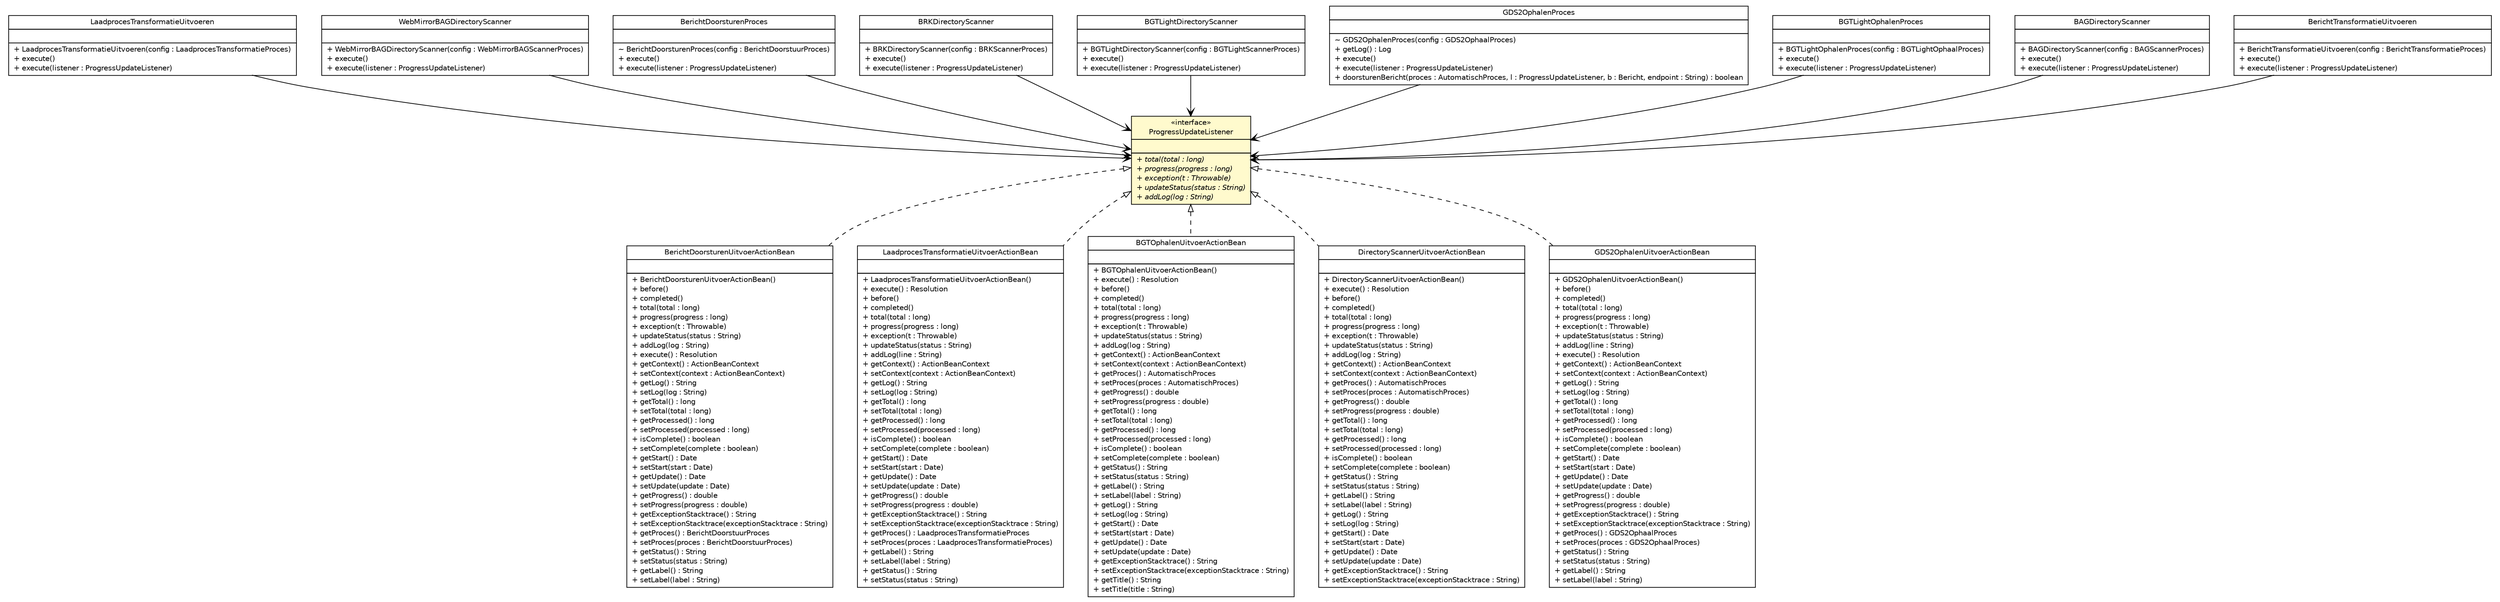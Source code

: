 #!/usr/local/bin/dot
#
# Class diagram 
# Generated by UMLGraph version R5_6-24-gf6e263 (http://www.umlgraph.org/)
#

digraph G {
	edge [fontname="Helvetica",fontsize=10,labelfontname="Helvetica",labelfontsize=10];
	node [fontname="Helvetica",fontsize=10,shape=plaintext];
	nodesep=0.25;
	ranksep=0.5;
	// nl.b3p.brmo.service.stripes.BerichtDoorsturenUitvoerActionBean
	c1574 [label=<<table title="nl.b3p.brmo.service.stripes.BerichtDoorsturenUitvoerActionBean" border="0" cellborder="1" cellspacing="0" cellpadding="2" port="p" href="../stripes/BerichtDoorsturenUitvoerActionBean.html">
		<tr><td><table border="0" cellspacing="0" cellpadding="1">
<tr><td align="center" balign="center"> BerichtDoorsturenUitvoerActionBean </td></tr>
		</table></td></tr>
		<tr><td><table border="0" cellspacing="0" cellpadding="1">
<tr><td align="left" balign="left">  </td></tr>
		</table></td></tr>
		<tr><td><table border="0" cellspacing="0" cellpadding="1">
<tr><td align="left" balign="left"> + BerichtDoorsturenUitvoerActionBean() </td></tr>
<tr><td align="left" balign="left"> + before() </td></tr>
<tr><td align="left" balign="left"> + completed() </td></tr>
<tr><td align="left" balign="left"> + total(total : long) </td></tr>
<tr><td align="left" balign="left"> + progress(progress : long) </td></tr>
<tr><td align="left" balign="left"> + exception(t : Throwable) </td></tr>
<tr><td align="left" balign="left"> + updateStatus(status : String) </td></tr>
<tr><td align="left" balign="left"> + addLog(log : String) </td></tr>
<tr><td align="left" balign="left"> + execute() : Resolution </td></tr>
<tr><td align="left" balign="left"> + getContext() : ActionBeanContext </td></tr>
<tr><td align="left" balign="left"> + setContext(context : ActionBeanContext) </td></tr>
<tr><td align="left" balign="left"> + getLog() : String </td></tr>
<tr><td align="left" balign="left"> + setLog(log : String) </td></tr>
<tr><td align="left" balign="left"> + getTotal() : long </td></tr>
<tr><td align="left" balign="left"> + setTotal(total : long) </td></tr>
<tr><td align="left" balign="left"> + getProcessed() : long </td></tr>
<tr><td align="left" balign="left"> + setProcessed(processed : long) </td></tr>
<tr><td align="left" balign="left"> + isComplete() : boolean </td></tr>
<tr><td align="left" balign="left"> + setComplete(complete : boolean) </td></tr>
<tr><td align="left" balign="left"> + getStart() : Date </td></tr>
<tr><td align="left" balign="left"> + setStart(start : Date) </td></tr>
<tr><td align="left" balign="left"> + getUpdate() : Date </td></tr>
<tr><td align="left" balign="left"> + setUpdate(update : Date) </td></tr>
<tr><td align="left" balign="left"> + getProgress() : double </td></tr>
<tr><td align="left" balign="left"> + setProgress(progress : double) </td></tr>
<tr><td align="left" balign="left"> + getExceptionStacktrace() : String </td></tr>
<tr><td align="left" balign="left"> + setExceptionStacktrace(exceptionStacktrace : String) </td></tr>
<tr><td align="left" balign="left"> + getProces() : BerichtDoorstuurProces </td></tr>
<tr><td align="left" balign="left"> + setProces(proces : BerichtDoorstuurProces) </td></tr>
<tr><td align="left" balign="left"> + getStatus() : String </td></tr>
<tr><td align="left" balign="left"> + setStatus(status : String) </td></tr>
<tr><td align="left" balign="left"> + getLabel() : String </td></tr>
<tr><td align="left" balign="left"> + setLabel(label : String) </td></tr>
		</table></td></tr>
		</table>>, URL="../stripes/BerichtDoorsturenUitvoerActionBean.html", fontname="Helvetica", fontcolor="black", fontsize=10.0];
	// nl.b3p.brmo.service.stripes.LaadprocesTransformatieUitvoerActionBean
	c1575 [label=<<table title="nl.b3p.brmo.service.stripes.LaadprocesTransformatieUitvoerActionBean" border="0" cellborder="1" cellspacing="0" cellpadding="2" port="p" href="../stripes/LaadprocesTransformatieUitvoerActionBean.html">
		<tr><td><table border="0" cellspacing="0" cellpadding="1">
<tr><td align="center" balign="center"> LaadprocesTransformatieUitvoerActionBean </td></tr>
		</table></td></tr>
		<tr><td><table border="0" cellspacing="0" cellpadding="1">
<tr><td align="left" balign="left">  </td></tr>
		</table></td></tr>
		<tr><td><table border="0" cellspacing="0" cellpadding="1">
<tr><td align="left" balign="left"> + LaadprocesTransformatieUitvoerActionBean() </td></tr>
<tr><td align="left" balign="left"> + execute() : Resolution </td></tr>
<tr><td align="left" balign="left"> + before() </td></tr>
<tr><td align="left" balign="left"> + completed() </td></tr>
<tr><td align="left" balign="left"> + total(total : long) </td></tr>
<tr><td align="left" balign="left"> + progress(progress : long) </td></tr>
<tr><td align="left" balign="left"> + exception(t : Throwable) </td></tr>
<tr><td align="left" balign="left"> + updateStatus(status : String) </td></tr>
<tr><td align="left" balign="left"> + addLog(line : String) </td></tr>
<tr><td align="left" balign="left"> + getContext() : ActionBeanContext </td></tr>
<tr><td align="left" balign="left"> + setContext(context : ActionBeanContext) </td></tr>
<tr><td align="left" balign="left"> + getLog() : String </td></tr>
<tr><td align="left" balign="left"> + setLog(log : String) </td></tr>
<tr><td align="left" balign="left"> + getTotal() : long </td></tr>
<tr><td align="left" balign="left"> + setTotal(total : long) </td></tr>
<tr><td align="left" balign="left"> + getProcessed() : long </td></tr>
<tr><td align="left" balign="left"> + setProcessed(processed : long) </td></tr>
<tr><td align="left" balign="left"> + isComplete() : boolean </td></tr>
<tr><td align="left" balign="left"> + setComplete(complete : boolean) </td></tr>
<tr><td align="left" balign="left"> + getStart() : Date </td></tr>
<tr><td align="left" balign="left"> + setStart(start : Date) </td></tr>
<tr><td align="left" balign="left"> + getUpdate() : Date </td></tr>
<tr><td align="left" balign="left"> + setUpdate(update : Date) </td></tr>
<tr><td align="left" balign="left"> + getProgress() : double </td></tr>
<tr><td align="left" balign="left"> + setProgress(progress : double) </td></tr>
<tr><td align="left" balign="left"> + getExceptionStacktrace() : String </td></tr>
<tr><td align="left" balign="left"> + setExceptionStacktrace(exceptionStacktrace : String) </td></tr>
<tr><td align="left" balign="left"> + getProces() : LaadprocesTransformatieProces </td></tr>
<tr><td align="left" balign="left"> + setProces(proces : LaadprocesTransformatieProces) </td></tr>
<tr><td align="left" balign="left"> + getLabel() : String </td></tr>
<tr><td align="left" balign="left"> + setLabel(label : String) </td></tr>
<tr><td align="left" balign="left"> + getStatus() : String </td></tr>
<tr><td align="left" balign="left"> + setStatus(status : String) </td></tr>
		</table></td></tr>
		</table>>, URL="../stripes/LaadprocesTransformatieUitvoerActionBean.html", fontname="Helvetica", fontcolor="black", fontsize=10.0];
	// nl.b3p.brmo.service.stripes.BGTOphalenUitvoerActionBean
	c1579 [label=<<table title="nl.b3p.brmo.service.stripes.BGTOphalenUitvoerActionBean" border="0" cellborder="1" cellspacing="0" cellpadding="2" port="p" href="../stripes/BGTOphalenUitvoerActionBean.html">
		<tr><td><table border="0" cellspacing="0" cellpadding="1">
<tr><td align="center" balign="center"> BGTOphalenUitvoerActionBean </td></tr>
		</table></td></tr>
		<tr><td><table border="0" cellspacing="0" cellpadding="1">
<tr><td align="left" balign="left">  </td></tr>
		</table></td></tr>
		<tr><td><table border="0" cellspacing="0" cellpadding="1">
<tr><td align="left" balign="left"> + BGTOphalenUitvoerActionBean() </td></tr>
<tr><td align="left" balign="left"> + execute() : Resolution </td></tr>
<tr><td align="left" balign="left"> + before() </td></tr>
<tr><td align="left" balign="left"> + completed() </td></tr>
<tr><td align="left" balign="left"> + total(total : long) </td></tr>
<tr><td align="left" balign="left"> + progress(progress : long) </td></tr>
<tr><td align="left" balign="left"> + exception(t : Throwable) </td></tr>
<tr><td align="left" balign="left"> + updateStatus(status : String) </td></tr>
<tr><td align="left" balign="left"> + addLog(log : String) </td></tr>
<tr><td align="left" balign="left"> + getContext() : ActionBeanContext </td></tr>
<tr><td align="left" balign="left"> + setContext(context : ActionBeanContext) </td></tr>
<tr><td align="left" balign="left"> + getProces() : AutomatischProces </td></tr>
<tr><td align="left" balign="left"> + setProces(proces : AutomatischProces) </td></tr>
<tr><td align="left" balign="left"> + getProgress() : double </td></tr>
<tr><td align="left" balign="left"> + setProgress(progress : double) </td></tr>
<tr><td align="left" balign="left"> + getTotal() : long </td></tr>
<tr><td align="left" balign="left"> + setTotal(total : long) </td></tr>
<tr><td align="left" balign="left"> + getProcessed() : long </td></tr>
<tr><td align="left" balign="left"> + setProcessed(processed : long) </td></tr>
<tr><td align="left" balign="left"> + isComplete() : boolean </td></tr>
<tr><td align="left" balign="left"> + setComplete(complete : boolean) </td></tr>
<tr><td align="left" balign="left"> + getStatus() : String </td></tr>
<tr><td align="left" balign="left"> + setStatus(status : String) </td></tr>
<tr><td align="left" balign="left"> + getLabel() : String </td></tr>
<tr><td align="left" balign="left"> + setLabel(label : String) </td></tr>
<tr><td align="left" balign="left"> + getLog() : String </td></tr>
<tr><td align="left" balign="left"> + setLog(log : String) </td></tr>
<tr><td align="left" balign="left"> + getStart() : Date </td></tr>
<tr><td align="left" balign="left"> + setStart(start : Date) </td></tr>
<tr><td align="left" balign="left"> + getUpdate() : Date </td></tr>
<tr><td align="left" balign="left"> + setUpdate(update : Date) </td></tr>
<tr><td align="left" balign="left"> + getExceptionStacktrace() : String </td></tr>
<tr><td align="left" balign="left"> + setExceptionStacktrace(exceptionStacktrace : String) </td></tr>
<tr><td align="left" balign="left"> + getTitle() : String </td></tr>
<tr><td align="left" balign="left"> + setTitle(title : String) </td></tr>
		</table></td></tr>
		</table>>, URL="../stripes/BGTOphalenUitvoerActionBean.html", fontname="Helvetica", fontcolor="black", fontsize=10.0];
	// nl.b3p.brmo.service.stripes.DirectoryScannerUitvoerActionBean
	c1586 [label=<<table title="nl.b3p.brmo.service.stripes.DirectoryScannerUitvoerActionBean" border="0" cellborder="1" cellspacing="0" cellpadding="2" port="p" href="../stripes/DirectoryScannerUitvoerActionBean.html">
		<tr><td><table border="0" cellspacing="0" cellpadding="1">
<tr><td align="center" balign="center"> DirectoryScannerUitvoerActionBean </td></tr>
		</table></td></tr>
		<tr><td><table border="0" cellspacing="0" cellpadding="1">
<tr><td align="left" balign="left">  </td></tr>
		</table></td></tr>
		<tr><td><table border="0" cellspacing="0" cellpadding="1">
<tr><td align="left" balign="left"> + DirectoryScannerUitvoerActionBean() </td></tr>
<tr><td align="left" balign="left"> + execute() : Resolution </td></tr>
<tr><td align="left" balign="left"> + before() </td></tr>
<tr><td align="left" balign="left"> + completed() </td></tr>
<tr><td align="left" balign="left"> + total(total : long) </td></tr>
<tr><td align="left" balign="left"> + progress(progress : long) </td></tr>
<tr><td align="left" balign="left"> + exception(t : Throwable) </td></tr>
<tr><td align="left" balign="left"> + updateStatus(status : String) </td></tr>
<tr><td align="left" balign="left"> + addLog(log : String) </td></tr>
<tr><td align="left" balign="left"> + getContext() : ActionBeanContext </td></tr>
<tr><td align="left" balign="left"> + setContext(context : ActionBeanContext) </td></tr>
<tr><td align="left" balign="left"> + getProces() : AutomatischProces </td></tr>
<tr><td align="left" balign="left"> + setProces(proces : AutomatischProces) </td></tr>
<tr><td align="left" balign="left"> + getProgress() : double </td></tr>
<tr><td align="left" balign="left"> + setProgress(progress : double) </td></tr>
<tr><td align="left" balign="left"> + getTotal() : long </td></tr>
<tr><td align="left" balign="left"> + setTotal(total : long) </td></tr>
<tr><td align="left" balign="left"> + getProcessed() : long </td></tr>
<tr><td align="left" balign="left"> + setProcessed(processed : long) </td></tr>
<tr><td align="left" balign="left"> + isComplete() : boolean </td></tr>
<tr><td align="left" balign="left"> + setComplete(complete : boolean) </td></tr>
<tr><td align="left" balign="left"> + getStatus() : String </td></tr>
<tr><td align="left" balign="left"> + setStatus(status : String) </td></tr>
<tr><td align="left" balign="left"> + getLabel() : String </td></tr>
<tr><td align="left" balign="left"> + setLabel(label : String) </td></tr>
<tr><td align="left" balign="left"> + getLog() : String </td></tr>
<tr><td align="left" balign="left"> + setLog(log : String) </td></tr>
<tr><td align="left" balign="left"> + getStart() : Date </td></tr>
<tr><td align="left" balign="left"> + setStart(start : Date) </td></tr>
<tr><td align="left" balign="left"> + getUpdate() : Date </td></tr>
<tr><td align="left" balign="left"> + setUpdate(update : Date) </td></tr>
<tr><td align="left" balign="left"> + getExceptionStacktrace() : String </td></tr>
<tr><td align="left" balign="left"> + setExceptionStacktrace(exceptionStacktrace : String) </td></tr>
		</table></td></tr>
		</table>>, URL="../stripes/DirectoryScannerUitvoerActionBean.html", fontname="Helvetica", fontcolor="black", fontsize=10.0];
	// nl.b3p.brmo.service.stripes.GDS2OphalenUitvoerActionBean
	c1587 [label=<<table title="nl.b3p.brmo.service.stripes.GDS2OphalenUitvoerActionBean" border="0" cellborder="1" cellspacing="0" cellpadding="2" port="p" href="../stripes/GDS2OphalenUitvoerActionBean.html">
		<tr><td><table border="0" cellspacing="0" cellpadding="1">
<tr><td align="center" balign="center"> GDS2OphalenUitvoerActionBean </td></tr>
		</table></td></tr>
		<tr><td><table border="0" cellspacing="0" cellpadding="1">
<tr><td align="left" balign="left">  </td></tr>
		</table></td></tr>
		<tr><td><table border="0" cellspacing="0" cellpadding="1">
<tr><td align="left" balign="left"> + GDS2OphalenUitvoerActionBean() </td></tr>
<tr><td align="left" balign="left"> + before() </td></tr>
<tr><td align="left" balign="left"> + completed() </td></tr>
<tr><td align="left" balign="left"> + total(total : long) </td></tr>
<tr><td align="left" balign="left"> + progress(progress : long) </td></tr>
<tr><td align="left" balign="left"> + exception(t : Throwable) </td></tr>
<tr><td align="left" balign="left"> + updateStatus(status : String) </td></tr>
<tr><td align="left" balign="left"> + addLog(line : String) </td></tr>
<tr><td align="left" balign="left"> + execute() : Resolution </td></tr>
<tr><td align="left" balign="left"> + getContext() : ActionBeanContext </td></tr>
<tr><td align="left" balign="left"> + setContext(context : ActionBeanContext) </td></tr>
<tr><td align="left" balign="left"> + getLog() : String </td></tr>
<tr><td align="left" balign="left"> + setLog(log : String) </td></tr>
<tr><td align="left" balign="left"> + getTotal() : long </td></tr>
<tr><td align="left" balign="left"> + setTotal(total : long) </td></tr>
<tr><td align="left" balign="left"> + getProcessed() : long </td></tr>
<tr><td align="left" balign="left"> + setProcessed(processed : long) </td></tr>
<tr><td align="left" balign="left"> + isComplete() : boolean </td></tr>
<tr><td align="left" balign="left"> + setComplete(complete : boolean) </td></tr>
<tr><td align="left" balign="left"> + getStart() : Date </td></tr>
<tr><td align="left" balign="left"> + setStart(start : Date) </td></tr>
<tr><td align="left" balign="left"> + getUpdate() : Date </td></tr>
<tr><td align="left" balign="left"> + setUpdate(update : Date) </td></tr>
<tr><td align="left" balign="left"> + getProgress() : double </td></tr>
<tr><td align="left" balign="left"> + setProgress(progress : double) </td></tr>
<tr><td align="left" balign="left"> + getExceptionStacktrace() : String </td></tr>
<tr><td align="left" balign="left"> + setExceptionStacktrace(exceptionStacktrace : String) </td></tr>
<tr><td align="left" balign="left"> + getProces() : GDS2OphaalProces </td></tr>
<tr><td align="left" balign="left"> + setProces(proces : GDS2OphaalProces) </td></tr>
<tr><td align="left" balign="left"> + getStatus() : String </td></tr>
<tr><td align="left" balign="left"> + setStatus(status : String) </td></tr>
<tr><td align="left" balign="left"> + getLabel() : String </td></tr>
<tr><td align="left" balign="left"> + setLabel(label : String) </td></tr>
		</table></td></tr>
		</table>>, URL="../stripes/GDS2OphalenUitvoerActionBean.html", fontname="Helvetica", fontcolor="black", fontsize=10.0];
	// nl.b3p.brmo.service.scanner.LaadprocesTransformatieUitvoeren
	c1594 [label=<<table title="nl.b3p.brmo.service.scanner.LaadprocesTransformatieUitvoeren" border="0" cellborder="1" cellspacing="0" cellpadding="2" port="p" href="./LaadprocesTransformatieUitvoeren.html">
		<tr><td><table border="0" cellspacing="0" cellpadding="1">
<tr><td align="center" balign="center"> LaadprocesTransformatieUitvoeren </td></tr>
		</table></td></tr>
		<tr><td><table border="0" cellspacing="0" cellpadding="1">
<tr><td align="left" balign="left">  </td></tr>
		</table></td></tr>
		<tr><td><table border="0" cellspacing="0" cellpadding="1">
<tr><td align="left" balign="left"> + LaadprocesTransformatieUitvoeren(config : LaadprocesTransformatieProces) </td></tr>
<tr><td align="left" balign="left"> + execute() </td></tr>
<tr><td align="left" balign="left"> + execute(listener : ProgressUpdateListener) </td></tr>
		</table></td></tr>
		</table>>, URL="./LaadprocesTransformatieUitvoeren.html", fontname="Helvetica", fontcolor="black", fontsize=10.0];
	// nl.b3p.brmo.service.scanner.WebMirrorBAGDirectoryScanner
	c1595 [label=<<table title="nl.b3p.brmo.service.scanner.WebMirrorBAGDirectoryScanner" border="0" cellborder="1" cellspacing="0" cellpadding="2" port="p" href="./WebMirrorBAGDirectoryScanner.html">
		<tr><td><table border="0" cellspacing="0" cellpadding="1">
<tr><td align="center" balign="center"> WebMirrorBAGDirectoryScanner </td></tr>
		</table></td></tr>
		<tr><td><table border="0" cellspacing="0" cellpadding="1">
<tr><td align="left" balign="left">  </td></tr>
		</table></td></tr>
		<tr><td><table border="0" cellspacing="0" cellpadding="1">
<tr><td align="left" balign="left"> + WebMirrorBAGDirectoryScanner(config : WebMirrorBAGScannerProces) </td></tr>
<tr><td align="left" balign="left"> + execute() </td></tr>
<tr><td align="left" balign="left"> + execute(listener : ProgressUpdateListener) </td></tr>
		</table></td></tr>
		</table>>, URL="./WebMirrorBAGDirectoryScanner.html", fontname="Helvetica", fontcolor="black", fontsize=10.0];
	// nl.b3p.brmo.service.scanner.BerichtDoorsturenProces
	c1596 [label=<<table title="nl.b3p.brmo.service.scanner.BerichtDoorsturenProces" border="0" cellborder="1" cellspacing="0" cellpadding="2" port="p" href="./BerichtDoorsturenProces.html">
		<tr><td><table border="0" cellspacing="0" cellpadding="1">
<tr><td align="center" balign="center"> BerichtDoorsturenProces </td></tr>
		</table></td></tr>
		<tr><td><table border="0" cellspacing="0" cellpadding="1">
<tr><td align="left" balign="left">  </td></tr>
		</table></td></tr>
		<tr><td><table border="0" cellspacing="0" cellpadding="1">
<tr><td align="left" balign="left"> ~ BerichtDoorsturenProces(config : BerichtDoorstuurProces) </td></tr>
<tr><td align="left" balign="left"> + execute() </td></tr>
<tr><td align="left" balign="left"> + execute(listener : ProgressUpdateListener) </td></tr>
		</table></td></tr>
		</table>>, URL="./BerichtDoorsturenProces.html", fontname="Helvetica", fontcolor="black", fontsize=10.0];
	// nl.b3p.brmo.service.scanner.ProgressUpdateListener
	c1597 [label=<<table title="nl.b3p.brmo.service.scanner.ProgressUpdateListener" border="0" cellborder="1" cellspacing="0" cellpadding="2" port="p" bgcolor="lemonChiffon" href="./ProgressUpdateListener.html">
		<tr><td><table border="0" cellspacing="0" cellpadding="1">
<tr><td align="center" balign="center"> &#171;interface&#187; </td></tr>
<tr><td align="center" balign="center"> ProgressUpdateListener </td></tr>
		</table></td></tr>
		<tr><td><table border="0" cellspacing="0" cellpadding="1">
<tr><td align="left" balign="left">  </td></tr>
		</table></td></tr>
		<tr><td><table border="0" cellspacing="0" cellpadding="1">
<tr><td align="left" balign="left"><font face="Helvetica-Oblique" point-size="10.0"> + total(total : long) </font></td></tr>
<tr><td align="left" balign="left"><font face="Helvetica-Oblique" point-size="10.0"> + progress(progress : long) </font></td></tr>
<tr><td align="left" balign="left"><font face="Helvetica-Oblique" point-size="10.0"> + exception(t : Throwable) </font></td></tr>
<tr><td align="left" balign="left"><font face="Helvetica-Oblique" point-size="10.0"> + updateStatus(status : String) </font></td></tr>
<tr><td align="left" balign="left"><font face="Helvetica-Oblique" point-size="10.0"> + addLog(log : String) </font></td></tr>
		</table></td></tr>
		</table>>, URL="./ProgressUpdateListener.html", fontname="Helvetica", fontcolor="black", fontsize=10.0];
	// nl.b3p.brmo.service.scanner.BRKDirectoryScanner
	c1600 [label=<<table title="nl.b3p.brmo.service.scanner.BRKDirectoryScanner" border="0" cellborder="1" cellspacing="0" cellpadding="2" port="p" href="./BRKDirectoryScanner.html">
		<tr><td><table border="0" cellspacing="0" cellpadding="1">
<tr><td align="center" balign="center"> BRKDirectoryScanner </td></tr>
		</table></td></tr>
		<tr><td><table border="0" cellspacing="0" cellpadding="1">
<tr><td align="left" balign="left">  </td></tr>
		</table></td></tr>
		<tr><td><table border="0" cellspacing="0" cellpadding="1">
<tr><td align="left" balign="left"> + BRKDirectoryScanner(config : BRKScannerProces) </td></tr>
<tr><td align="left" balign="left"> + execute() </td></tr>
<tr><td align="left" balign="left"> + execute(listener : ProgressUpdateListener) </td></tr>
		</table></td></tr>
		</table>>, URL="./BRKDirectoryScanner.html", fontname="Helvetica", fontcolor="black", fontsize=10.0];
	// nl.b3p.brmo.service.scanner.BGTLightDirectoryScanner
	c1601 [label=<<table title="nl.b3p.brmo.service.scanner.BGTLightDirectoryScanner" border="0" cellborder="1" cellspacing="0" cellpadding="2" port="p" href="./BGTLightDirectoryScanner.html">
		<tr><td><table border="0" cellspacing="0" cellpadding="1">
<tr><td align="center" balign="center"> BGTLightDirectoryScanner </td></tr>
		</table></td></tr>
		<tr><td><table border="0" cellspacing="0" cellpadding="1">
<tr><td align="left" balign="left">  </td></tr>
		</table></td></tr>
		<tr><td><table border="0" cellspacing="0" cellpadding="1">
<tr><td align="left" balign="left"> + BGTLightDirectoryScanner(config : BGTLightScannerProces) </td></tr>
<tr><td align="left" balign="left"> + execute() </td></tr>
<tr><td align="left" balign="left"> + execute(listener : ProgressUpdateListener) </td></tr>
		</table></td></tr>
		</table>>, URL="./BGTLightDirectoryScanner.html", fontname="Helvetica", fontcolor="black", fontsize=10.0];
	// nl.b3p.brmo.service.scanner.GDS2OphalenProces
	c1602 [label=<<table title="nl.b3p.brmo.service.scanner.GDS2OphalenProces" border="0" cellborder="1" cellspacing="0" cellpadding="2" port="p" href="./GDS2OphalenProces.html">
		<tr><td><table border="0" cellspacing="0" cellpadding="1">
<tr><td align="center" balign="center"> GDS2OphalenProces </td></tr>
		</table></td></tr>
		<tr><td><table border="0" cellspacing="0" cellpadding="1">
<tr><td align="left" balign="left">  </td></tr>
		</table></td></tr>
		<tr><td><table border="0" cellspacing="0" cellpadding="1">
<tr><td align="left" balign="left"> ~ GDS2OphalenProces(config : GDS2OphaalProces) </td></tr>
<tr><td align="left" balign="left"> + getLog() : Log </td></tr>
<tr><td align="left" balign="left"> + execute() </td></tr>
<tr><td align="left" balign="left"> + execute(listener : ProgressUpdateListener) </td></tr>
<tr><td align="left" balign="left"> + doorsturenBericht(proces : AutomatischProces, l : ProgressUpdateListener, b : Bericht, endpoint : String) : boolean </td></tr>
		</table></td></tr>
		</table>>, URL="./GDS2OphalenProces.html", fontname="Helvetica", fontcolor="black", fontsize=10.0];
	// nl.b3p.brmo.service.scanner.BGTLightOphalenProces
	c1603 [label=<<table title="nl.b3p.brmo.service.scanner.BGTLightOphalenProces" border="0" cellborder="1" cellspacing="0" cellpadding="2" port="p" href="./BGTLightOphalenProces.html">
		<tr><td><table border="0" cellspacing="0" cellpadding="1">
<tr><td align="center" balign="center"> BGTLightOphalenProces </td></tr>
		</table></td></tr>
		<tr><td><table border="0" cellspacing="0" cellpadding="1">
<tr><td align="left" balign="left">  </td></tr>
		</table></td></tr>
		<tr><td><table border="0" cellspacing="0" cellpadding="1">
<tr><td align="left" balign="left"> + BGTLightOphalenProces(config : BGTLightOphaalProces) </td></tr>
<tr><td align="left" balign="left"> + execute() </td></tr>
<tr><td align="left" balign="left"> + execute(listener : ProgressUpdateListener) </td></tr>
		</table></td></tr>
		</table>>, URL="./BGTLightOphalenProces.html", fontname="Helvetica", fontcolor="black", fontsize=10.0];
	// nl.b3p.brmo.service.scanner.BAGDirectoryScanner
	c1605 [label=<<table title="nl.b3p.brmo.service.scanner.BAGDirectoryScanner" border="0" cellborder="1" cellspacing="0" cellpadding="2" port="p" href="./BAGDirectoryScanner.html">
		<tr><td><table border="0" cellspacing="0" cellpadding="1">
<tr><td align="center" balign="center"> BAGDirectoryScanner </td></tr>
		</table></td></tr>
		<tr><td><table border="0" cellspacing="0" cellpadding="1">
<tr><td align="left" balign="left">  </td></tr>
		</table></td></tr>
		<tr><td><table border="0" cellspacing="0" cellpadding="1">
<tr><td align="left" balign="left"> + BAGDirectoryScanner(config : BAGScannerProces) </td></tr>
<tr><td align="left" balign="left"> + execute() </td></tr>
<tr><td align="left" balign="left"> + execute(listener : ProgressUpdateListener) </td></tr>
		</table></td></tr>
		</table>>, URL="./BAGDirectoryScanner.html", fontname="Helvetica", fontcolor="black", fontsize=10.0];
	// nl.b3p.brmo.service.scanner.BerichtTransformatieUitvoeren
	c1606 [label=<<table title="nl.b3p.brmo.service.scanner.BerichtTransformatieUitvoeren" border="0" cellborder="1" cellspacing="0" cellpadding="2" port="p" href="./BerichtTransformatieUitvoeren.html">
		<tr><td><table border="0" cellspacing="0" cellpadding="1">
<tr><td align="center" balign="center"> BerichtTransformatieUitvoeren </td></tr>
		</table></td></tr>
		<tr><td><table border="0" cellspacing="0" cellpadding="1">
<tr><td align="left" balign="left">  </td></tr>
		</table></td></tr>
		<tr><td><table border="0" cellspacing="0" cellpadding="1">
<tr><td align="left" balign="left"> + BerichtTransformatieUitvoeren(config : BerichtTransformatieProces) </td></tr>
<tr><td align="left" balign="left"> + execute() </td></tr>
<tr><td align="left" balign="left"> + execute(listener : ProgressUpdateListener) </td></tr>
		</table></td></tr>
		</table>>, URL="./BerichtTransformatieUitvoeren.html", fontname="Helvetica", fontcolor="black", fontsize=10.0];
	//nl.b3p.brmo.service.stripes.BerichtDoorsturenUitvoerActionBean implements nl.b3p.brmo.service.scanner.ProgressUpdateListener
	c1597:p -> c1574:p [dir=back,arrowtail=empty,style=dashed];
	//nl.b3p.brmo.service.stripes.LaadprocesTransformatieUitvoerActionBean implements nl.b3p.brmo.service.scanner.ProgressUpdateListener
	c1597:p -> c1575:p [dir=back,arrowtail=empty,style=dashed];
	//nl.b3p.brmo.service.stripes.BGTOphalenUitvoerActionBean implements nl.b3p.brmo.service.scanner.ProgressUpdateListener
	c1597:p -> c1579:p [dir=back,arrowtail=empty,style=dashed];
	//nl.b3p.brmo.service.stripes.DirectoryScannerUitvoerActionBean implements nl.b3p.brmo.service.scanner.ProgressUpdateListener
	c1597:p -> c1586:p [dir=back,arrowtail=empty,style=dashed];
	//nl.b3p.brmo.service.stripes.GDS2OphalenUitvoerActionBean implements nl.b3p.brmo.service.scanner.ProgressUpdateListener
	c1597:p -> c1587:p [dir=back,arrowtail=empty,style=dashed];
	// nl.b3p.brmo.service.scanner.LaadprocesTransformatieUitvoeren NAVASSOC nl.b3p.brmo.service.scanner.ProgressUpdateListener
	c1594:p -> c1597:p [taillabel="", label="", headlabel="", fontname="Helvetica", fontcolor="black", fontsize=10.0, color="black", arrowhead=open];
	// nl.b3p.brmo.service.scanner.WebMirrorBAGDirectoryScanner NAVASSOC nl.b3p.brmo.service.scanner.ProgressUpdateListener
	c1595:p -> c1597:p [taillabel="", label="", headlabel="", fontname="Helvetica", fontcolor="black", fontsize=10.0, color="black", arrowhead=open];
	// nl.b3p.brmo.service.scanner.BerichtDoorsturenProces NAVASSOC nl.b3p.brmo.service.scanner.ProgressUpdateListener
	c1596:p -> c1597:p [taillabel="", label="", headlabel="", fontname="Helvetica", fontcolor="black", fontsize=10.0, color="black", arrowhead=open];
	// nl.b3p.brmo.service.scanner.BRKDirectoryScanner NAVASSOC nl.b3p.brmo.service.scanner.ProgressUpdateListener
	c1600:p -> c1597:p [taillabel="", label="", headlabel="", fontname="Helvetica", fontcolor="black", fontsize=10.0, color="black", arrowhead=open];
	// nl.b3p.brmo.service.scanner.BGTLightDirectoryScanner NAVASSOC nl.b3p.brmo.service.scanner.ProgressUpdateListener
	c1601:p -> c1597:p [taillabel="", label="", headlabel="", fontname="Helvetica", fontcolor="black", fontsize=10.0, color="black", arrowhead=open];
	// nl.b3p.brmo.service.scanner.GDS2OphalenProces NAVASSOC nl.b3p.brmo.service.scanner.ProgressUpdateListener
	c1602:p -> c1597:p [taillabel="", label="", headlabel="", fontname="Helvetica", fontcolor="black", fontsize=10.0, color="black", arrowhead=open];
	// nl.b3p.brmo.service.scanner.BGTLightOphalenProces NAVASSOC nl.b3p.brmo.service.scanner.ProgressUpdateListener
	c1603:p -> c1597:p [taillabel="", label="", headlabel="", fontname="Helvetica", fontcolor="black", fontsize=10.0, color="black", arrowhead=open];
	// nl.b3p.brmo.service.scanner.BAGDirectoryScanner NAVASSOC nl.b3p.brmo.service.scanner.ProgressUpdateListener
	c1605:p -> c1597:p [taillabel="", label="", headlabel="", fontname="Helvetica", fontcolor="black", fontsize=10.0, color="black", arrowhead=open];
	// nl.b3p.brmo.service.scanner.BerichtTransformatieUitvoeren NAVASSOC nl.b3p.brmo.service.scanner.ProgressUpdateListener
	c1606:p -> c1597:p [taillabel="", label="", headlabel="", fontname="Helvetica", fontcolor="black", fontsize=10.0, color="black", arrowhead=open];
}

